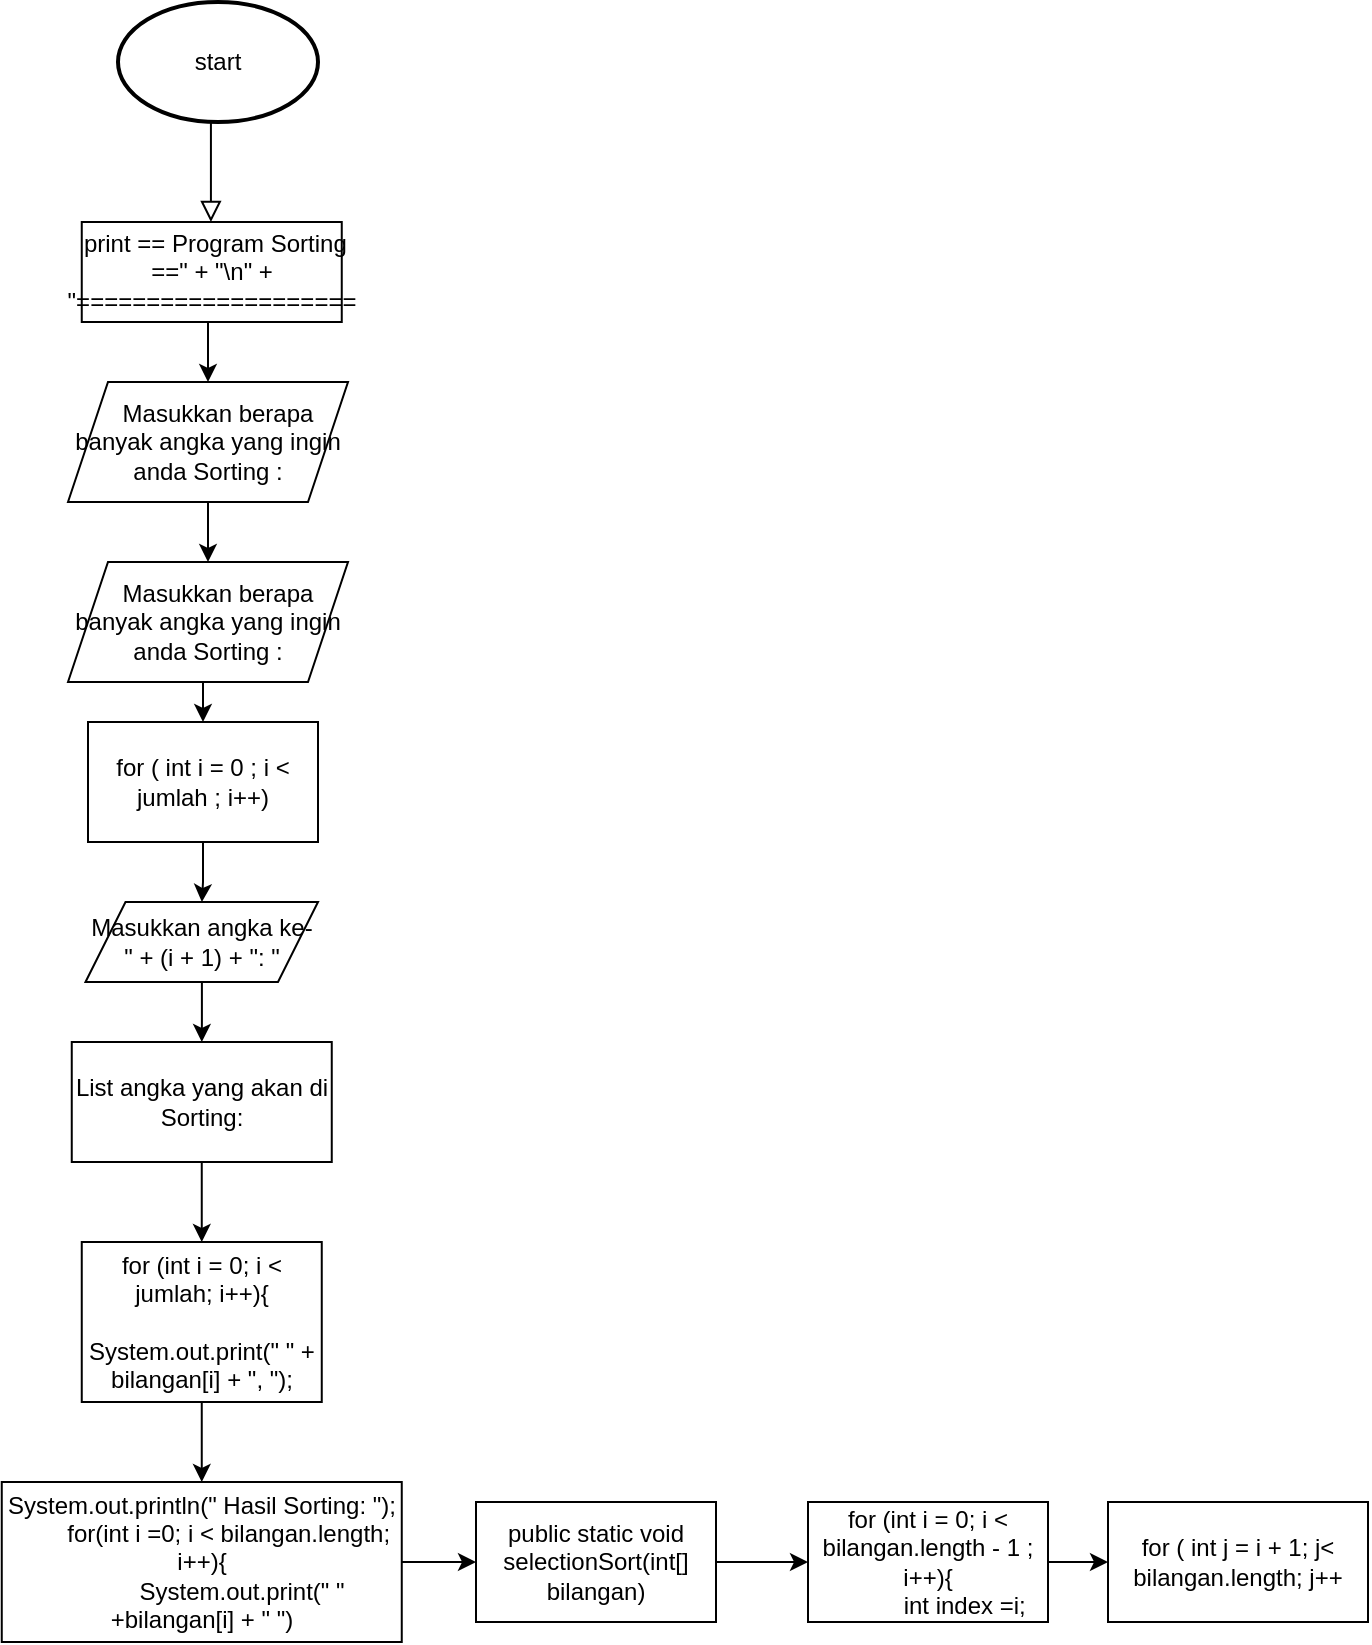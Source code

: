 <mxfile version="20.8.1" type="github">
  <diagram id="C5RBs43oDa-KdzZeNtuy" name="Page-1">
    <mxGraphModel dx="724" dy="401" grid="1" gridSize="10" guides="1" tooltips="1" connect="1" arrows="1" fold="1" page="1" pageScale="1" pageWidth="827" pageHeight="1169" math="0" shadow="0">
      <root>
        <mxCell id="WIyWlLk6GJQsqaUBKTNV-0" />
        <mxCell id="WIyWlLk6GJQsqaUBKTNV-1" parent="WIyWlLk6GJQsqaUBKTNV-0" />
        <mxCell id="WIyWlLk6GJQsqaUBKTNV-2" value="" style="rounded=0;html=1;jettySize=auto;orthogonalLoop=1;fontSize=11;endArrow=block;endFill=0;endSize=8;strokeWidth=1;shadow=0;labelBackgroundColor=none;edgeStyle=orthogonalEdgeStyle;" parent="WIyWlLk6GJQsqaUBKTNV-1" edge="1">
          <mxGeometry relative="1" as="geometry">
            <mxPoint x="221.46" y="140" as="sourcePoint" />
            <mxPoint x="221.46" y="190" as="targetPoint" />
          </mxGeometry>
        </mxCell>
        <mxCell id="GvJyI9alPm6sD9IZf6iM-0" value="start" style="strokeWidth=2;html=1;shape=mxgraph.flowchart.start_1;whiteSpace=wrap;" vertex="1" parent="WIyWlLk6GJQsqaUBKTNV-1">
          <mxGeometry x="175" y="80" width="100" height="60" as="geometry" />
        </mxCell>
        <mxCell id="GvJyI9alPm6sD9IZf6iM-3" style="edgeStyle=orthogonalEdgeStyle;rounded=0;orthogonalLoop=1;jettySize=auto;html=1;exitX=0.5;exitY=1;exitDx=0;exitDy=0;entryX=0.5;entryY=0;entryDx=0;entryDy=0;" edge="1" parent="WIyWlLk6GJQsqaUBKTNV-1" source="GvJyI9alPm6sD9IZf6iM-1" target="GvJyI9alPm6sD9IZf6iM-2">
          <mxGeometry relative="1" as="geometry" />
        </mxCell>
        <mxCell id="GvJyI9alPm6sD9IZf6iM-1" value="&amp;nbsp;print == Program Sorting ==&quot; + &quot;\n&quot; + &quot;====================" style="rounded=0;whiteSpace=wrap;html=1;" vertex="1" parent="WIyWlLk6GJQsqaUBKTNV-1">
          <mxGeometry x="156.88" y="190" width="130" height="50" as="geometry" />
        </mxCell>
        <mxCell id="GvJyI9alPm6sD9IZf6iM-9" style="edgeStyle=orthogonalEdgeStyle;rounded=0;orthogonalLoop=1;jettySize=auto;html=1;exitX=0.5;exitY=1;exitDx=0;exitDy=0;" edge="1" parent="WIyWlLk6GJQsqaUBKTNV-1" source="GvJyI9alPm6sD9IZf6iM-2" target="GvJyI9alPm6sD9IZf6iM-8">
          <mxGeometry relative="1" as="geometry" />
        </mxCell>
        <mxCell id="GvJyI9alPm6sD9IZf6iM-2" value="&amp;nbsp; &amp;nbsp;Masukkan berapa banyak angka yang ingin anda Sorting :" style="shape=parallelogram;perimeter=parallelogramPerimeter;whiteSpace=wrap;html=1;fixedSize=1;rounded=0;" vertex="1" parent="WIyWlLk6GJQsqaUBKTNV-1">
          <mxGeometry x="150" y="270" width="140" height="60" as="geometry" />
        </mxCell>
        <mxCell id="GvJyI9alPm6sD9IZf6iM-11" style="edgeStyle=orthogonalEdgeStyle;rounded=0;orthogonalLoop=1;jettySize=auto;html=1;exitX=0.5;exitY=1;exitDx=0;exitDy=0;entryX=0.5;entryY=0;entryDx=0;entryDy=0;" edge="1" parent="WIyWlLk6GJQsqaUBKTNV-1" source="GvJyI9alPm6sD9IZf6iM-8" target="GvJyI9alPm6sD9IZf6iM-10">
          <mxGeometry relative="1" as="geometry" />
        </mxCell>
        <mxCell id="GvJyI9alPm6sD9IZf6iM-8" value="&amp;nbsp; &amp;nbsp;Masukkan berapa banyak angka yang ingin anda Sorting :" style="shape=parallelogram;perimeter=parallelogramPerimeter;whiteSpace=wrap;html=1;fixedSize=1;rounded=0;" vertex="1" parent="WIyWlLk6GJQsqaUBKTNV-1">
          <mxGeometry x="150" y="360" width="140" height="60" as="geometry" />
        </mxCell>
        <mxCell id="GvJyI9alPm6sD9IZf6iM-13" value="" style="edgeStyle=orthogonalEdgeStyle;rounded=0;orthogonalLoop=1;jettySize=auto;html=1;" edge="1" parent="WIyWlLk6GJQsqaUBKTNV-1" source="GvJyI9alPm6sD9IZf6iM-10" target="GvJyI9alPm6sD9IZf6iM-12">
          <mxGeometry relative="1" as="geometry" />
        </mxCell>
        <mxCell id="GvJyI9alPm6sD9IZf6iM-10" value="for ( int i = 0 ; i &amp;lt; jumlah ; i++)" style="whiteSpace=wrap;html=1;rounded=0;" vertex="1" parent="WIyWlLk6GJQsqaUBKTNV-1">
          <mxGeometry x="160" y="440" width="115" height="60" as="geometry" />
        </mxCell>
        <mxCell id="GvJyI9alPm6sD9IZf6iM-15" value="" style="edgeStyle=orthogonalEdgeStyle;rounded=0;orthogonalLoop=1;jettySize=auto;html=1;" edge="1" parent="WIyWlLk6GJQsqaUBKTNV-1" source="GvJyI9alPm6sD9IZf6iM-12" target="GvJyI9alPm6sD9IZf6iM-14">
          <mxGeometry relative="1" as="geometry" />
        </mxCell>
        <mxCell id="GvJyI9alPm6sD9IZf6iM-12" value="Masukkan angka ke- &quot; + (i + 1) + &quot;: &quot;" style="shape=parallelogram;perimeter=parallelogramPerimeter;whiteSpace=wrap;html=1;fixedSize=1;rounded=0;" vertex="1" parent="WIyWlLk6GJQsqaUBKTNV-1">
          <mxGeometry x="158.75" y="530" width="116.25" height="40" as="geometry" />
        </mxCell>
        <mxCell id="GvJyI9alPm6sD9IZf6iM-17" value="" style="edgeStyle=orthogonalEdgeStyle;rounded=0;orthogonalLoop=1;jettySize=auto;html=1;" edge="1" parent="WIyWlLk6GJQsqaUBKTNV-1" source="GvJyI9alPm6sD9IZf6iM-14" target="GvJyI9alPm6sD9IZf6iM-16">
          <mxGeometry relative="1" as="geometry" />
        </mxCell>
        <mxCell id="GvJyI9alPm6sD9IZf6iM-14" value="List angka yang akan di Sorting:" style="whiteSpace=wrap;html=1;rounded=0;" vertex="1" parent="WIyWlLk6GJQsqaUBKTNV-1">
          <mxGeometry x="151.88" y="600" width="130" height="60" as="geometry" />
        </mxCell>
        <mxCell id="GvJyI9alPm6sD9IZf6iM-19" value="" style="edgeStyle=orthogonalEdgeStyle;rounded=0;orthogonalLoop=1;jettySize=auto;html=1;" edge="1" parent="WIyWlLk6GJQsqaUBKTNV-1" source="GvJyI9alPm6sD9IZf6iM-16" target="GvJyI9alPm6sD9IZf6iM-18">
          <mxGeometry relative="1" as="geometry" />
        </mxCell>
        <mxCell id="GvJyI9alPm6sD9IZf6iM-16" value="&lt;div&gt;for (int i = 0; i &amp;lt; jumlah; i++){&lt;/div&gt;&lt;div&gt;&amp;nbsp; &amp;nbsp; &amp;nbsp; &amp;nbsp; &amp;nbsp; &amp;nbsp; System.out.print(&quot; &quot; + bilangan[i] + &quot;, &quot;);&lt;/div&gt;" style="whiteSpace=wrap;html=1;rounded=0;" vertex="1" parent="WIyWlLk6GJQsqaUBKTNV-1">
          <mxGeometry x="156.88" y="700" width="120" height="80" as="geometry" />
        </mxCell>
        <mxCell id="GvJyI9alPm6sD9IZf6iM-21" style="edgeStyle=orthogonalEdgeStyle;rounded=0;orthogonalLoop=1;jettySize=auto;html=1;exitX=1;exitY=0.5;exitDx=0;exitDy=0;entryX=0;entryY=0.5;entryDx=0;entryDy=0;" edge="1" parent="WIyWlLk6GJQsqaUBKTNV-1" source="GvJyI9alPm6sD9IZf6iM-18" target="GvJyI9alPm6sD9IZf6iM-20">
          <mxGeometry relative="1" as="geometry" />
        </mxCell>
        <mxCell id="GvJyI9alPm6sD9IZf6iM-18" value="&lt;div&gt;System.out.println(&quot; Hasil Sorting: &quot;);&lt;/div&gt;&lt;div&gt;&amp;nbsp; &amp;nbsp; &amp;nbsp; &amp;nbsp; for(int i =0; i &amp;lt; bilangan.length; i++){&lt;/div&gt;&lt;div&gt;&amp;nbsp; &amp;nbsp; &amp;nbsp; &amp;nbsp; &amp;nbsp; &amp;nbsp; System.out.print(&quot; &quot; +bilangan[i] + &quot; &quot;)&lt;/div&gt;" style="whiteSpace=wrap;html=1;rounded=0;" vertex="1" parent="WIyWlLk6GJQsqaUBKTNV-1">
          <mxGeometry x="116.88" y="820" width="200" height="80" as="geometry" />
        </mxCell>
        <mxCell id="GvJyI9alPm6sD9IZf6iM-23" value="" style="edgeStyle=orthogonalEdgeStyle;rounded=0;orthogonalLoop=1;jettySize=auto;html=1;" edge="1" parent="WIyWlLk6GJQsqaUBKTNV-1" source="GvJyI9alPm6sD9IZf6iM-20" target="GvJyI9alPm6sD9IZf6iM-22">
          <mxGeometry relative="1" as="geometry" />
        </mxCell>
        <mxCell id="GvJyI9alPm6sD9IZf6iM-20" value="public static void selectionSort(int[] bilangan)" style="whiteSpace=wrap;html=1;rounded=0;" vertex="1" parent="WIyWlLk6GJQsqaUBKTNV-1">
          <mxGeometry x="354" y="830" width="120" height="60" as="geometry" />
        </mxCell>
        <mxCell id="GvJyI9alPm6sD9IZf6iM-25" style="edgeStyle=orthogonalEdgeStyle;rounded=0;orthogonalLoop=1;jettySize=auto;html=1;entryX=0;entryY=0.5;entryDx=0;entryDy=0;" edge="1" parent="WIyWlLk6GJQsqaUBKTNV-1" source="GvJyI9alPm6sD9IZf6iM-22" target="GvJyI9alPm6sD9IZf6iM-24">
          <mxGeometry relative="1" as="geometry" />
        </mxCell>
        <mxCell id="GvJyI9alPm6sD9IZf6iM-22" value="&lt;div&gt;for (int i = 0; i &amp;lt; bilangan.length - 1 ; i++){&lt;/div&gt;&lt;div&gt;&amp;nbsp; &amp;nbsp; &amp;nbsp; &amp;nbsp; &amp;nbsp; &amp;nbsp;int index =i;&lt;/div&gt;" style="whiteSpace=wrap;html=1;rounded=0;" vertex="1" parent="WIyWlLk6GJQsqaUBKTNV-1">
          <mxGeometry x="520" y="830" width="120" height="60" as="geometry" />
        </mxCell>
        <mxCell id="GvJyI9alPm6sD9IZf6iM-24" value="for ( int j = i + 1; j&amp;lt; bilangan.length; j++" style="whiteSpace=wrap;html=1;rounded=0;" vertex="1" parent="WIyWlLk6GJQsqaUBKTNV-1">
          <mxGeometry x="670" y="830" width="130" height="60" as="geometry" />
        </mxCell>
      </root>
    </mxGraphModel>
  </diagram>
</mxfile>
